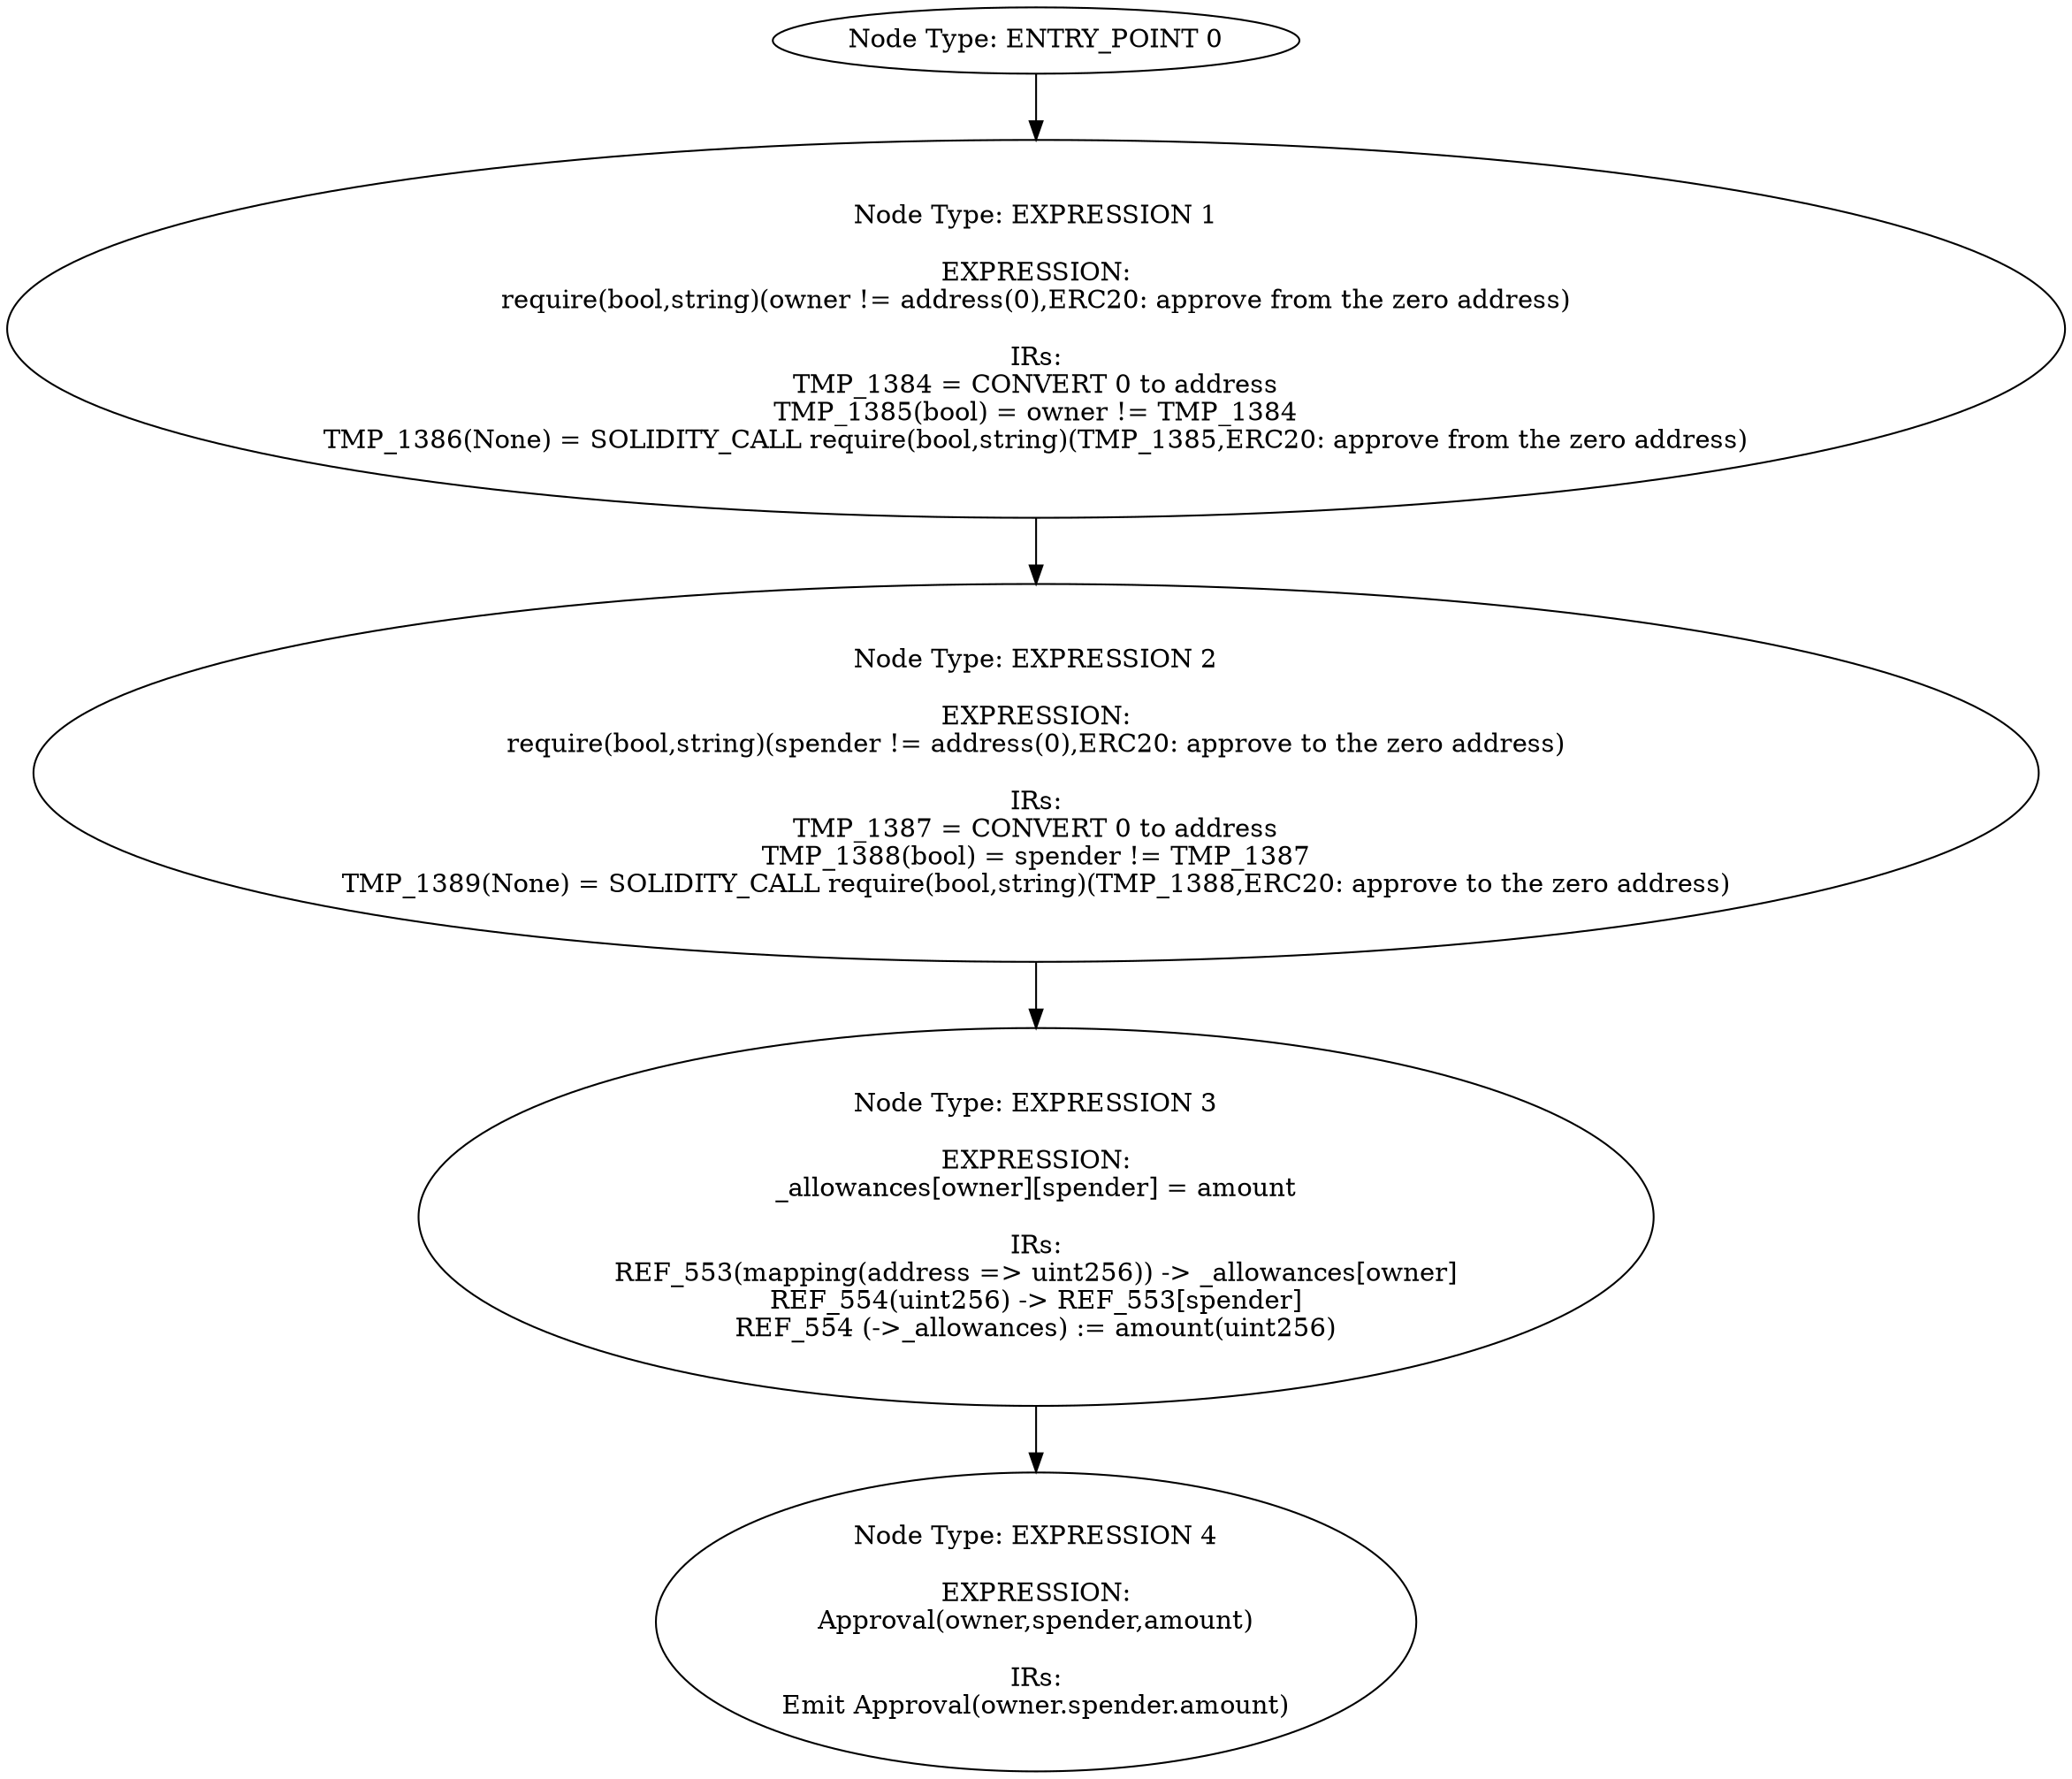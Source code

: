 digraph{
0[label="Node Type: ENTRY_POINT 0
"];
0->1;
1[label="Node Type: EXPRESSION 1

EXPRESSION:
require(bool,string)(owner != address(0),ERC20: approve from the zero address)

IRs:
TMP_1384 = CONVERT 0 to address
TMP_1385(bool) = owner != TMP_1384
TMP_1386(None) = SOLIDITY_CALL require(bool,string)(TMP_1385,ERC20: approve from the zero address)"];
1->2;
2[label="Node Type: EXPRESSION 2

EXPRESSION:
require(bool,string)(spender != address(0),ERC20: approve to the zero address)

IRs:
TMP_1387 = CONVERT 0 to address
TMP_1388(bool) = spender != TMP_1387
TMP_1389(None) = SOLIDITY_CALL require(bool,string)(TMP_1388,ERC20: approve to the zero address)"];
2->3;
3[label="Node Type: EXPRESSION 3

EXPRESSION:
_allowances[owner][spender] = amount

IRs:
REF_553(mapping(address => uint256)) -> _allowances[owner]
REF_554(uint256) -> REF_553[spender]
REF_554 (->_allowances) := amount(uint256)"];
3->4;
4[label="Node Type: EXPRESSION 4

EXPRESSION:
Approval(owner,spender,amount)

IRs:
Emit Approval(owner.spender.amount)"];
}
